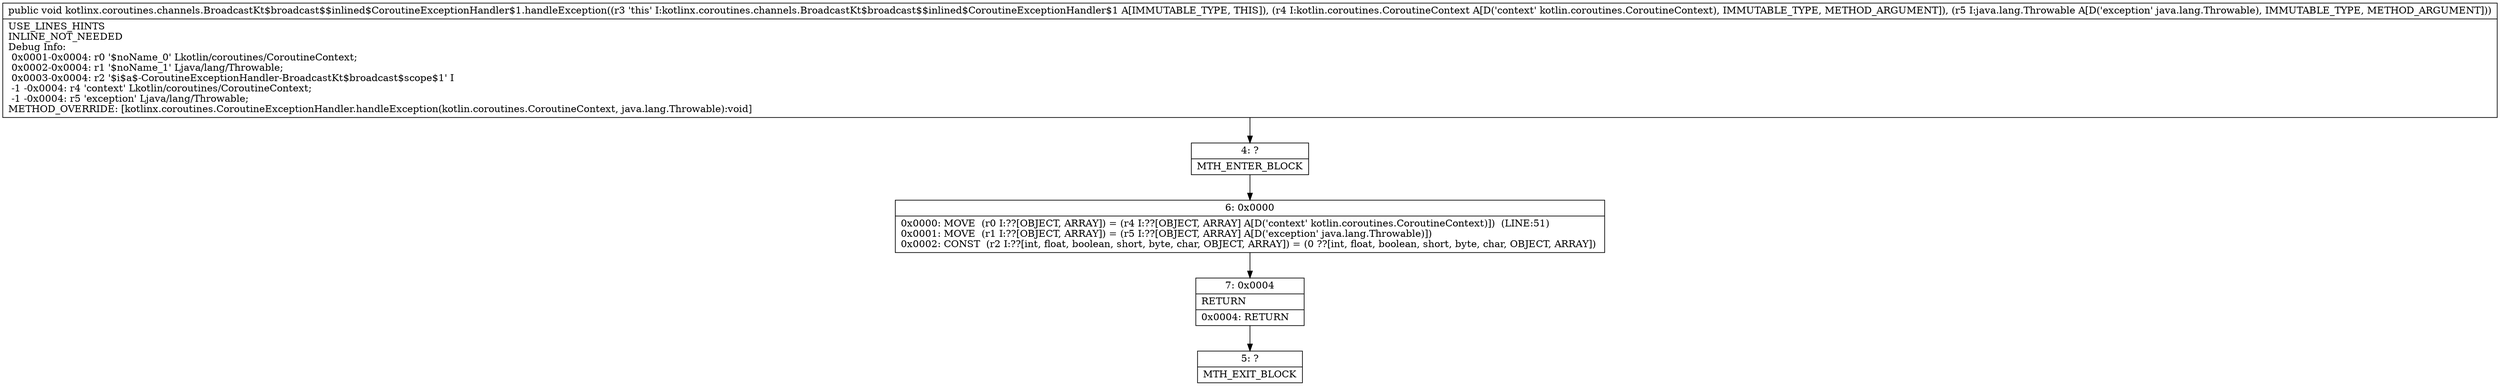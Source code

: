 digraph "CFG forkotlinx.coroutines.channels.BroadcastKt$broadcast$$inlined$CoroutineExceptionHandler$1.handleException(Lkotlin\/coroutines\/CoroutineContext;Ljava\/lang\/Throwable;)V" {
Node_4 [shape=record,label="{4\:\ ?|MTH_ENTER_BLOCK\l}"];
Node_6 [shape=record,label="{6\:\ 0x0000|0x0000: MOVE  (r0 I:??[OBJECT, ARRAY]) = (r4 I:??[OBJECT, ARRAY] A[D('context' kotlin.coroutines.CoroutineContext)])  (LINE:51)\l0x0001: MOVE  (r1 I:??[OBJECT, ARRAY]) = (r5 I:??[OBJECT, ARRAY] A[D('exception' java.lang.Throwable)]) \l0x0002: CONST  (r2 I:??[int, float, boolean, short, byte, char, OBJECT, ARRAY]) = (0 ??[int, float, boolean, short, byte, char, OBJECT, ARRAY]) \l}"];
Node_7 [shape=record,label="{7\:\ 0x0004|RETURN\l|0x0004: RETURN   \l}"];
Node_5 [shape=record,label="{5\:\ ?|MTH_EXIT_BLOCK\l}"];
MethodNode[shape=record,label="{public void kotlinx.coroutines.channels.BroadcastKt$broadcast$$inlined$CoroutineExceptionHandler$1.handleException((r3 'this' I:kotlinx.coroutines.channels.BroadcastKt$broadcast$$inlined$CoroutineExceptionHandler$1 A[IMMUTABLE_TYPE, THIS]), (r4 I:kotlin.coroutines.CoroutineContext A[D('context' kotlin.coroutines.CoroutineContext), IMMUTABLE_TYPE, METHOD_ARGUMENT]), (r5 I:java.lang.Throwable A[D('exception' java.lang.Throwable), IMMUTABLE_TYPE, METHOD_ARGUMENT]))  | USE_LINES_HINTS\lINLINE_NOT_NEEDED\lDebug Info:\l  0x0001\-0x0004: r0 '$noName_0' Lkotlin\/coroutines\/CoroutineContext;\l  0x0002\-0x0004: r1 '$noName_1' Ljava\/lang\/Throwable;\l  0x0003\-0x0004: r2 '$i$a$\-CoroutineExceptionHandler\-BroadcastKt$broadcast$scope$1' I\l  \-1 \-0x0004: r4 'context' Lkotlin\/coroutines\/CoroutineContext;\l  \-1 \-0x0004: r5 'exception' Ljava\/lang\/Throwable;\lMETHOD_OVERRIDE: [kotlinx.coroutines.CoroutineExceptionHandler.handleException(kotlin.coroutines.CoroutineContext, java.lang.Throwable):void]\l}"];
MethodNode -> Node_4;Node_4 -> Node_6;
Node_6 -> Node_7;
Node_7 -> Node_5;
}

